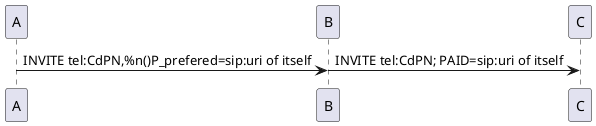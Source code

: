{
  "sha1": "qnry8bpcnmh6huiukm9pbpzcsxgdlen",
  "insertion": {
    "when": "2024-06-04T17:28:42.687Z",
    "user": "plantuml@gmail.com"
  }
}
@startuml
!pragma teoz true
A->B: INVITE tel:CdPN,%n()P_prefered=sip:uri of itself
& B->C: INVITE tel:CdPN; PAID=sip:uri of itself
@enduml
